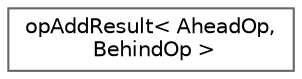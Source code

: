 digraph "Graphical Class Hierarchy"
{
 // LATEX_PDF_SIZE
  bgcolor="transparent";
  edge [fontname=Helvetica,fontsize=10,labelfontname=Helvetica,labelfontsize=10];
  node [fontname=Helvetica,fontsize=10,shape=box,height=0.2,width=0.4];
  rankdir="LR";
  Node0 [id="Node000000",label="opAddResult\< AheadOp,\l BehindOp \>",height=0.2,width=0.4,color="grey40", fillcolor="white", style="filled",URL="$classFoam_1_1cut_1_1opAddResult.html",tooltip=" "];
}
